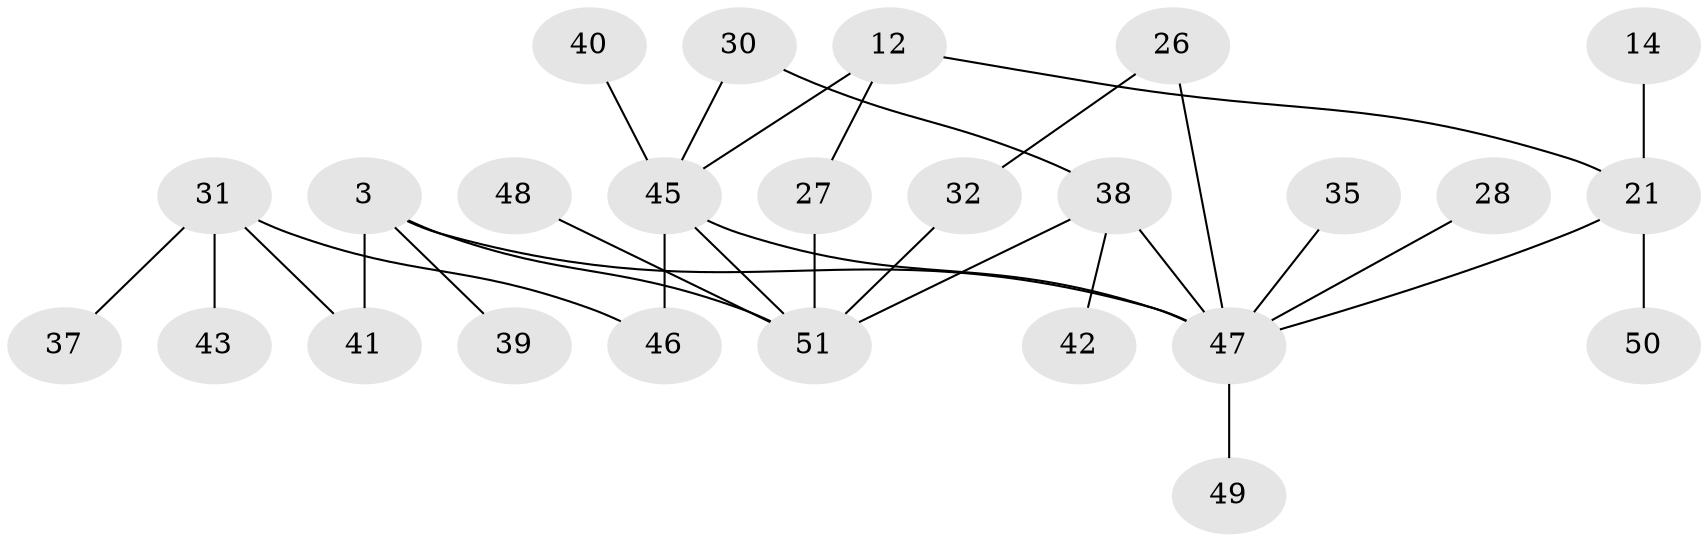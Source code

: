 // original degree distribution, {3: 0.17647058823529413, 5: 0.0784313725490196, 6: 0.0392156862745098, 4: 0.09803921568627451, 2: 0.3137254901960784, 1: 0.29411764705882354}
// Generated by graph-tools (version 1.1) at 2025/41/03/09/25 04:41:56]
// undirected, 25 vertices, 31 edges
graph export_dot {
graph [start="1"]
  node [color=gray90,style=filled];
  3;
  12;
  14;
  21 [super="+7"];
  26;
  27 [super="+19"];
  28;
  30;
  31;
  32;
  35 [super="+24"];
  37;
  38 [super="+29+36"];
  39;
  40;
  41 [super="+22"];
  42;
  43;
  45 [super="+13+16"];
  46;
  47 [super="+44+34"];
  48;
  49;
  50;
  51 [super="+23+15+25+18"];
  3 -- 39;
  3 -- 41 [weight=2];
  3 -- 51 [weight=2];
  3 -- 47;
  12 -- 21 [weight=2];
  12 -- 45 [weight=2];
  12 -- 27;
  14 -- 21;
  21 -- 50;
  21 -- 47;
  26 -- 32;
  26 -- 47;
  27 -- 51;
  28 -- 47;
  30 -- 45;
  30 -- 38;
  31 -- 37;
  31 -- 43;
  31 -- 46;
  31 -- 41;
  32 -- 51;
  35 -- 47;
  38 -- 42;
  38 -- 47 [weight=2];
  38 -- 51 [weight=2];
  40 -- 45;
  45 -- 46;
  45 -- 47;
  45 -- 51;
  47 -- 49;
  48 -- 51;
}
